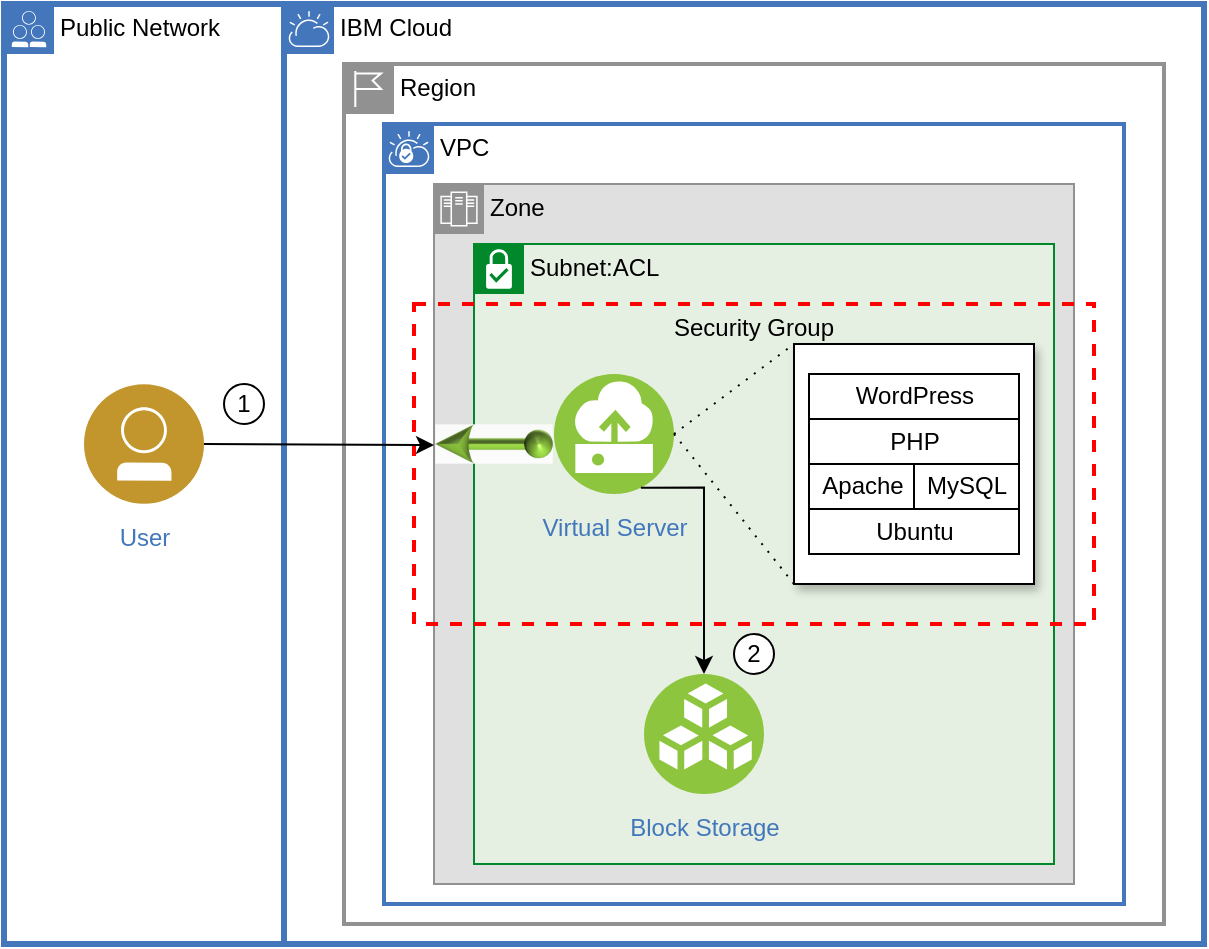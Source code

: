 <mxfile version="13.4.5" type="device"><diagram name="LAMP" id="6MHplYLoPAIzb1Mn_ytG"><mxGraphModel dx="1332" dy="1102" grid="1" gridSize="10" guides="1" tooltips="1" connect="1" arrows="1" fold="1" page="1" pageScale="1" pageWidth="1100" pageHeight="850" math="0" shadow="0" extFonts="IBM plex sans^https://fonts.googleapis.com/css?family=IBM+plex+sans|IBM plex mono^https://fonts.googleapis.com/css?family=IBM+plex+mono"><root><mxCell id="FcnCbxjQdczo-7wg-xLX-0"/><mxCell id="FcnCbxjQdczo-7wg-xLX-1" parent="FcnCbxjQdczo-7wg-xLX-0"/><mxCell id="FcnCbxjQdczo-7wg-xLX-6" value="IBM Cloud" style="shape=mxgraph.ibm.box;prType=cloud;fontStyle=0;verticalAlign=top;align=left;spacingLeft=32;spacingTop=4;fillColor=none;rounded=0;whiteSpace=wrap;html=1;strokeColor=#4376BB;strokeWidth=3;dashed=0;container=1;spacing=-4;collapsible=0;expand=0;recursiveResize=0;" parent="FcnCbxjQdczo-7wg-xLX-1" vertex="1"><mxGeometry x="290" y="80" width="460" height="470" as="geometry"/></mxCell><mxCell id="EiWgpCc_hPj4bZ5y5wX--14" style="edgeStyle=orthogonalEdgeStyle;rounded=0;orthogonalLoop=1;jettySize=auto;html=1;exitX=0.5;exitY=1;exitDx=0;exitDy=0;labelBackgroundColor=none;fontColor=#000000;" parent="FcnCbxjQdczo-7wg-xLX-6" edge="1"><mxGeometry relative="1" as="geometry"><mxPoint x="60" y="77" as="sourcePoint"/><mxPoint x="60" y="77" as="targetPoint"/></mxGeometry></mxCell><mxCell id="77f3wsjDUtj-hsJoQMHx-0" value="Region" style="shape=mxgraph.ibm.box;prType=region;fontStyle=0;verticalAlign=top;align=left;spacingLeft=32;spacingTop=4;fillColor=none;rounded=0;whiteSpace=wrap;html=1;strokeColor=#919191;strokeWidth=2;dashed=0;container=1;spacing=-4;collapsible=0;expand=0;recursiveResize=0;" parent="FcnCbxjQdczo-7wg-xLX-6" vertex="1"><mxGeometry x="30" y="30" width="410" height="430" as="geometry"/></mxCell><mxCell id="77f3wsjDUtj-hsJoQMHx-1" value="VPC" style="shape=mxgraph.ibm.box;prType=vpc;fontStyle=0;verticalAlign=top;align=left;spacingLeft=32;spacingTop=4;fillColor=none;rounded=0;whiteSpace=wrap;html=1;strokeColor=#4376BB;strokeWidth=2;dashed=0;container=1;spacing=-4;collapsible=0;expand=0;recursiveResize=0;" parent="77f3wsjDUtj-hsJoQMHx-0" vertex="1"><mxGeometry x="20" y="30" width="370" height="390" as="geometry"/></mxCell><mxCell id="77f3wsjDUtj-hsJoQMHx-2" value="Zone" style="shape=mxgraph.ibm.box;prType=zone;fontStyle=0;verticalAlign=top;align=left;spacingLeft=32;spacingTop=4;fillColor=#E0E0E0;rounded=0;whiteSpace=wrap;html=1;strokeColor=#919191;strokeWidth=1;dashed=0;container=1;spacing=-4;collapsible=0;expand=0;recursiveResize=0;" parent="77f3wsjDUtj-hsJoQMHx-1" vertex="1"><mxGeometry x="25" y="30" width="320" height="350" as="geometry"/></mxCell><mxCell id="77f3wsjDUtj-hsJoQMHx-3" value="Subnet:ACL" style="shape=mxgraph.ibm.box;prType=subnet;fontStyle=0;verticalAlign=top;align=left;spacingLeft=32;spacingTop=4;fillColor=#E6F0E2;rounded=0;whiteSpace=wrap;html=1;strokeColor=#00882B;strokeWidth=1;dashed=0;container=1;spacing=-4;collapsible=0;expand=0;recursiveResize=0;" parent="77f3wsjDUtj-hsJoQMHx-2" vertex="1"><mxGeometry x="20" y="30" width="290" height="310" as="geometry"/></mxCell><mxCell id="pHR2DRskAgJUJeNj4rnH-0" value="Security Group" style="fontStyle=0;verticalAlign=top;align=center;spacingTop=-2;fillColor=none;rounded=0;whiteSpace=wrap;html=1;strokeColor=#FF0000;strokeWidth=2;dashed=1;container=1;collapsible=0;expand=0;recursiveResize=0;" parent="77f3wsjDUtj-hsJoQMHx-3" vertex="1"><mxGeometry x="-30" y="30" width="340" height="160" as="geometry"/></mxCell><mxCell id="pHR2DRskAgJUJeNj4rnH-1" value="Virtual Server" style="aspect=fixed;perimeter=ellipsePerimeter;html=1;align=center;shadow=0;dashed=0;fontColor=#4277BB;fontSize=12;spacingTop=3;image;image=img/lib/ibm/vpc/Instance.svg;labelBackgroundColor=none;" parent="pHR2DRskAgJUJeNj4rnH-0" vertex="1"><mxGeometry x="70" y="35" width="60" height="60" as="geometry"/></mxCell><mxCell id="pHR2DRskAgJUJeNj4rnH-17" value="" style="aspect=fixed;perimeter=ellipsePerimeter;html=1;align=center;shadow=0;dashed=0;fontColor=#4277BB;labelBackgroundColor=#ffffff;fontSize=12;spacingTop=3;image;image=img/lib/ibm/vpc/FloatingIP.svg;rotation=-180;imageBackground=none;" parent="pHR2DRskAgJUJeNj4rnH-0" vertex="1"><mxGeometry x="10" y="40" width="60" height="60" as="geometry"/></mxCell><mxCell id="pHR2DRskAgJUJeNj4rnH-12" value="" style="group" parent="pHR2DRskAgJUJeNj4rnH-0" vertex="1" connectable="0"><mxGeometry x="190" y="20" width="120" height="120" as="geometry"/></mxCell><mxCell id="pHR2DRskAgJUJeNj4rnH-11" value="" style="rounded=0;whiteSpace=wrap;html=1;shadow=1;gradientColor=none;" parent="pHR2DRskAgJUJeNj4rnH-12" vertex="1"><mxGeometry width="120" height="120" as="geometry"/></mxCell><mxCell id="pHR2DRskAgJUJeNj4rnH-10" value="" style="group" parent="pHR2DRskAgJUJeNj4rnH-12" vertex="1" connectable="0"><mxGeometry x="7.5" y="15" width="105" height="90" as="geometry"/></mxCell><mxCell id="pHR2DRskAgJUJeNj4rnH-3" value="WordPress" style="rounded=0;whiteSpace=wrap;html=1;" parent="pHR2DRskAgJUJeNj4rnH-10" vertex="1"><mxGeometry width="105" height="22.5" as="geometry"/></mxCell><mxCell id="pHR2DRskAgJUJeNj4rnH-4" value="PHP" style="rounded=0;whiteSpace=wrap;html=1;" parent="pHR2DRskAgJUJeNj4rnH-10" vertex="1"><mxGeometry y="22.5" width="105" height="22.5" as="geometry"/></mxCell><mxCell id="pHR2DRskAgJUJeNj4rnH-5" value="Apache" style="rounded=0;whiteSpace=wrap;html=1;" parent="pHR2DRskAgJUJeNj4rnH-10" vertex="1"><mxGeometry y="45" width="52.5" height="22.5" as="geometry"/></mxCell><mxCell id="pHR2DRskAgJUJeNj4rnH-6" value="Ubuntu" style="rounded=0;whiteSpace=wrap;html=1;" parent="pHR2DRskAgJUJeNj4rnH-10" vertex="1"><mxGeometry y="67.5" width="105" height="22.5" as="geometry"/></mxCell><mxCell id="pHR2DRskAgJUJeNj4rnH-7" value="MySQL" style="rounded=0;whiteSpace=wrap;html=1;" parent="pHR2DRskAgJUJeNj4rnH-10" vertex="1"><mxGeometry x="52.5" y="45" width="52.5" height="22.5" as="geometry"/></mxCell><mxCell id="pHR2DRskAgJUJeNj4rnH-42" value="" style="endArrow=none;html=1;entryX=0;entryY=0;entryDx=0;entryDy=0;exitX=1;exitY=0.5;exitDx=0;exitDy=0;dashed=1;dashPattern=1 4;endFill=0;" parent="pHR2DRskAgJUJeNj4rnH-0" source="pHR2DRskAgJUJeNj4rnH-1" target="pHR2DRskAgJUJeNj4rnH-11" edge="1"><mxGeometry width="50" height="50" relative="1" as="geometry"><mxPoint x="140" y="60" as="sourcePoint"/><mxPoint x="180" as="targetPoint"/></mxGeometry></mxCell><mxCell id="pHR2DRskAgJUJeNj4rnH-43" value="" style="endArrow=none;html=1;entryX=0;entryY=1;entryDx=0;entryDy=0;exitX=1;exitY=0.5;exitDx=0;exitDy=0;dashed=1;dashPattern=1 4;endFill=0;" parent="pHR2DRskAgJUJeNj4rnH-0" source="pHR2DRskAgJUJeNj4rnH-1" target="pHR2DRskAgJUJeNj4rnH-11" edge="1"><mxGeometry width="50" height="50" relative="1" as="geometry"><mxPoint x="137" y="70" as="sourcePoint"/><mxPoint x="190" y="30" as="targetPoint"/></mxGeometry></mxCell><mxCell id="pHR2DRskAgJUJeNj4rnH-8" value="Block Storage" style="aspect=fixed;perimeter=ellipsePerimeter;html=1;align=center;shadow=0;dashed=0;fontColor=#4277BB;fontSize=12;spacingTop=3;image;image=img/lib/ibm/vpc/BlockStorage.svg;labelBackgroundColor=none;" parent="77f3wsjDUtj-hsJoQMHx-3" vertex="1"><mxGeometry x="85" y="215" width="60" height="60" as="geometry"/></mxCell><mxCell id="pHR2DRskAgJUJeNj4rnH-9" style="edgeStyle=orthogonalEdgeStyle;rounded=0;orthogonalLoop=1;jettySize=auto;html=1;exitX=0.75;exitY=1;exitDx=0;exitDy=0;entryX=0.5;entryY=0;entryDx=0;entryDy=0;" parent="77f3wsjDUtj-hsJoQMHx-3" source="pHR2DRskAgJUJeNj4rnH-1" target="pHR2DRskAgJUJeNj4rnH-8" edge="1"><mxGeometry relative="1" as="geometry"><Array as="points"><mxPoint x="115" y="122"/><mxPoint x="115" y="215"/></Array></mxGeometry></mxCell><mxCell id="EWxT4NatzbNa0kALWVZ3-4" value="2" style="ellipse;whiteSpace=wrap;html=1;aspect=fixed;labelBackgroundColor=none;" parent="77f3wsjDUtj-hsJoQMHx-3" vertex="1"><mxGeometry x="130" y="195" width="20" height="20" as="geometry"/></mxCell><mxCell id="EiWgpCc_hPj4bZ5y5wX--3" value="Public Network" style="shape=mxgraph.ibm.box;prType=public;fontStyle=0;verticalAlign=top;align=left;spacingLeft=32;spacingTop=4;fillColor=none;rounded=0;whiteSpace=wrap;html=1;strokeColor=#4376BB;strokeWidth=3;dashed=0;container=1;spacing=-4;collapsible=0;expand=0;recursiveResize=0;" parent="FcnCbxjQdczo-7wg-xLX-1" vertex="1"><mxGeometry x="150" y="80" width="140" height="470" as="geometry"/></mxCell><mxCell id="FcnCbxjQdczo-7wg-xLX-5" value="User" style="aspect=fixed;perimeter=ellipsePerimeter;html=1;align=center;shadow=0;dashed=0;fontColor=#4277BB;labelBackgroundColor=#ffffff;fontSize=12;spacingTop=3;image;image=img/lib/ibm/users/user.svg;" parent="EiWgpCc_hPj4bZ5y5wX--3" vertex="1"><mxGeometry x="40" y="190" width="60" height="60" as="geometry"/></mxCell><mxCell id="EWxT4NatzbNa0kALWVZ3-3" value="1" style="ellipse;whiteSpace=wrap;html=1;aspect=fixed;labelBackgroundColor=none;" parent="EiWgpCc_hPj4bZ5y5wX--3" vertex="1"><mxGeometry x="110" y="190" width="20" height="20" as="geometry"/></mxCell><mxCell id="EiWgpCc_hPj4bZ5y5wX--4" style="edgeStyle=orthogonalEdgeStyle;rounded=0;orthogonalLoop=1;jettySize=auto;html=1;exitX=1;exitY=0.5;exitDx=0;exitDy=0;" parent="FcnCbxjQdczo-7wg-xLX-1" source="FcnCbxjQdczo-7wg-xLX-5" target="pHR2DRskAgJUJeNj4rnH-17" edge="1"><mxGeometry relative="1" as="geometry"><mxPoint x="330" y="260" as="targetPoint"/></mxGeometry></mxCell></root></mxGraphModel></diagram></mxfile>